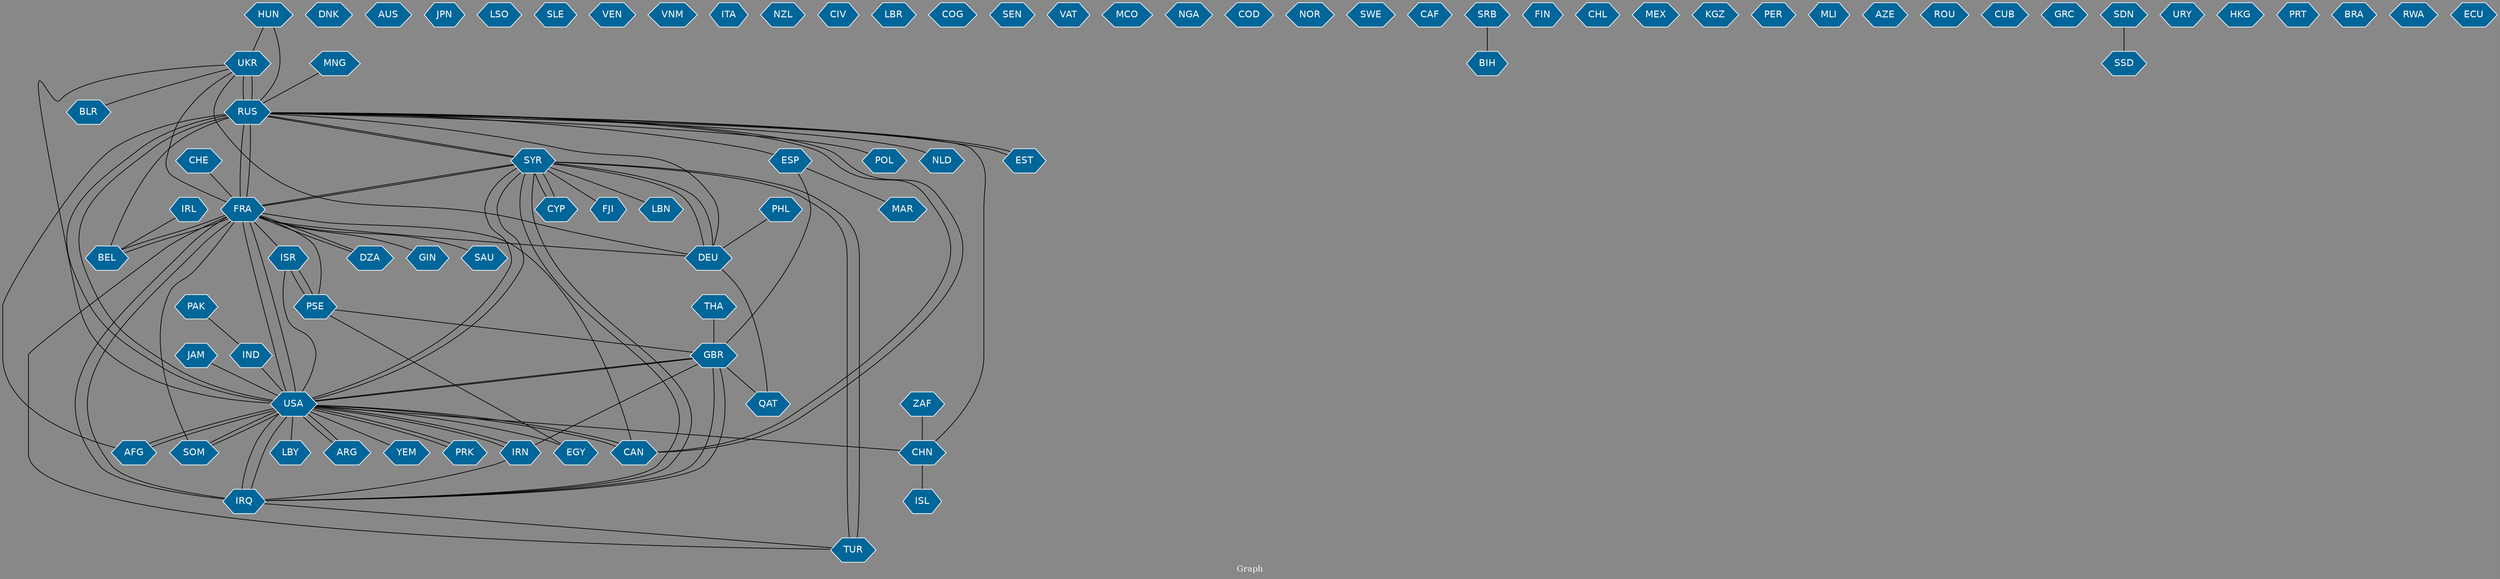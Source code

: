 // Countries together in item graph
graph {
	graph [bgcolor="#888888" fontcolor=white fontsize=12 label="Graph" outputorder=edgesfirst overlap=prism]
	node [color=white fillcolor="#006699" fontcolor=white fontname=Helvetica shape=hexagon style=filled]
	edge [arrowhead=open color=black fontcolor=white fontname=Courier fontsize=12]
		UKR [label=UKR]
		RUS [label=RUS]
		CHN [label=CHN]
		ZAF [label=ZAF]
		GBR [label=GBR]
		SYR [label=SYR]
		FRA [label=FRA]
		DNK [label=DNK]
		DZA [label=DZA]
		USA [label=USA]
		AUS [label=AUS]
		JPN [label=JPN]
		TUR [label=TUR]
		LSO [label=LSO]
		ESP [label=ESP]
		IRQ [label=IRQ]
		BEL [label=BEL]
		SLE [label=SLE]
		AFG [label=AFG]
		VEN [label=VEN]
		MAR [label=MAR]
		POL [label=POL]
		PHL [label=PHL]
		DEU [label=DEU]
		YEM [label=YEM]
		PSE [label=PSE]
		VNM [label=VNM]
		IRN [label=IRN]
		FJI [label=FJI]
		NLD [label=NLD]
		CAN [label=CAN]
		ITA [label=ITA]
		PRK [label=PRK]
		NZL [label=NZL]
		LBY [label=LBY]
		GIN [label=GIN]
		CIV [label=CIV]
		HUN [label=HUN]
		THA [label=THA]
		LBR [label=LBR]
		JAM [label=JAM]
		COG [label=COG]
		SEN [label=SEN]
		IRL [label=IRL]
		EGY [label=EGY]
		VAT [label=VAT]
		MCO [label=MCO]
		CHE [label=CHE]
		LBN [label=LBN]
		NGA [label=NGA]
		COD [label=COD]
		NOR [label=NOR]
		IND [label=IND]
		SWE [label=SWE]
		SOM [label=SOM]
		ISR [label=ISR]
		CAF [label=CAF]
		SAU [label=SAU]
		PAK [label=PAK]
		BIH [label=BIH]
		FIN [label=FIN]
		QAT [label=QAT]
		CYP [label=CYP]
		CHL [label=CHL]
		ARG [label=ARG]
		MEX [label=MEX]
		MNG [label=MNG]
		KGZ [label=KGZ]
		PER [label=PER]
		MLI [label=MLI]
		AZE [label=AZE]
		ROU [label=ROU]
		CUB [label=CUB]
		ISL [label=ISL]
		GRC [label=GRC]
		SDN [label=SDN]
		SSD [label=SSD]
		EST [label=EST]
		URY [label=URY]
		HKG [label=HKG]
		PRT [label=PRT]
		BLR [label=BLR]
		BRA [label=BRA]
		RWA [label=RWA]
		SRB [label=SRB]
		ECU [label=ECU]
			SOM -- FRA [weight=1]
			FRA -- BEL [weight=1]
			GBR -- IRN [weight=1]
			IRQ -- GBR [weight=3]
			SYR -- TUR [weight=3]
			IRN -- USA [weight=2]
			SYR -- CYP [weight=2]
			CAN -- USA [weight=1]
			ARG -- USA [weight=1]
			AFG -- RUS [weight=1]
			TUR -- SYR [weight=6]
			MNG -- RUS [weight=1]
			USA -- SOM [weight=1]
			AFG -- USA [weight=1]
			ZAF -- CHN [weight=1]
			RUS -- CAN [weight=1]
			SYR -- LBN [weight=1]
			RUS -- DEU [weight=1]
			BEL -- FRA [weight=1]
			SDN -- SSD [weight=2]
			USA -- YEM [weight=1]
			EST -- RUS [weight=2]
			PAK -- IND [weight=1]
			PRK -- USA [weight=4]
			DEU -- SYR [weight=1]
			USA -- IRN [weight=1]
			CHN -- ISL [weight=2]
			USA -- AFG [weight=1]
			THA -- GBR [weight=1]
			SYR -- FJI [weight=4]
			EGY -- PSE [weight=2]
			CYP -- SYR [weight=1]
			TUR -- FRA [weight=2]
			RUS -- SYR [weight=1]
			IND -- USA [weight=1]
			FRA -- CAN [weight=1]
			IRL -- BEL [weight=1]
			USA -- SYR [weight=1]
			DZA -- FRA [weight=6]
			USA -- IRQ [weight=4]
			RUS -- POL [weight=1]
			FRA -- SAU [weight=1]
			GBR -- QAT [weight=1]
			UKR -- USA [weight=2]
			USA -- RUS [weight=3]
			IRQ -- SYR [weight=5]
			PSE -- ISR [weight=7]
			RUS -- NLD [weight=1]
			FRA -- DEU [weight=3]
			GBR -- IRQ [weight=3]
			SYR -- RUS [weight=1]
			FRA -- USA [weight=4]
			JAM -- USA [weight=1]
			ISR -- PSE [weight=4]
			IRN -- IRQ [weight=2]
			UKR -- DEU [weight=1]
			PSE -- GBR [weight=1]
			FRA -- DZA [weight=8]
			FRA -- SYR [weight=4]
			PHL -- DEU [weight=1]
			SOM -- USA [weight=3]
			SYR -- FRA [weight=2]
			RUS -- UKR [weight=15]
			USA -- FRA [weight=3]
			FRA -- RUS [weight=2]
			SYR -- DEU [weight=1]
			FRA -- PSE [weight=1]
			ESP -- GBR [weight=1]
			DEU -- QAT [weight=1]
			IRQ -- FRA [weight=17]
			HUN -- UKR [weight=1]
			USA -- ARG [weight=1]
			GBR -- USA [weight=3]
			RUS -- EST [weight=1]
			USA -- PRK [weight=1]
			USA -- ISR [weight=1]
			SYR -- USA [weight=2]
			SYR -- IRQ [weight=3]
			CAN -- RUS [weight=1]
			UKR -- RUS [weight=17]
			UKR -- BLR [weight=1]
			USA -- CAN [weight=1]
			SRB -- BIH [weight=2]
			USA -- EGY [weight=2]
			RUS -- FRA [weight=3]
			IRQ -- USA [weight=12]
			USA -- LBY [weight=1]
			FRA -- IRQ [weight=7]
			HUN -- RUS [weight=1]
			RUS -- USA [weight=3]
			BEL -- RUS [weight=1]
			USA -- CHN [weight=1]
			ESP -- MAR [weight=1]
			FRA -- ISR [weight=1]
			RUS -- ESP [weight=1]
			IRQ -- TUR [weight=1]
			USA -- GBR [weight=3]
			FRA -- UKR [weight=1]
			RUS -- CHN [weight=1]
			FRA -- GIN [weight=1]
			CHE -- FRA [weight=1]
}